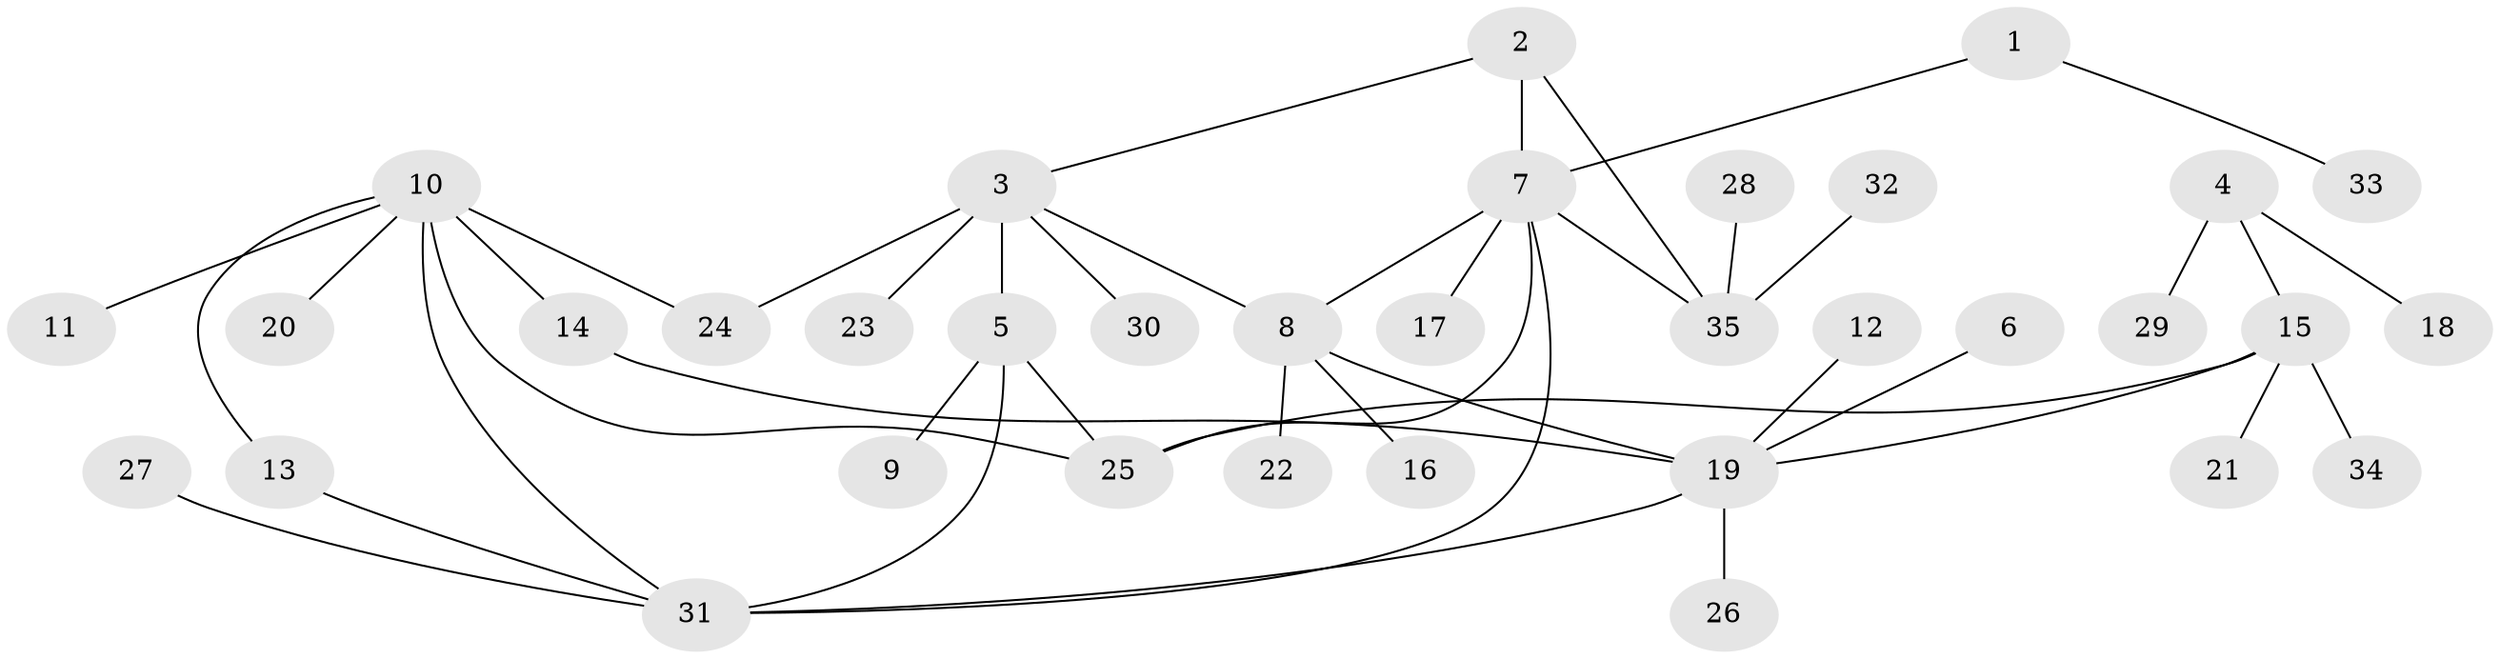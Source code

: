 // original degree distribution, {9: 0.04285714285714286, 6: 0.05714285714285714, 2: 0.24285714285714285, 10: 0.014285714285714285, 5: 0.014285714285714285, 4: 0.05714285714285714, 7: 0.014285714285714285, 1: 0.5285714285714286, 3: 0.02857142857142857}
// Generated by graph-tools (version 1.1) at 2025/02/03/09/25 03:02:41]
// undirected, 35 vertices, 44 edges
graph export_dot {
graph [start="1"]
  node [color=gray90,style=filled];
  1;
  2;
  3;
  4;
  5;
  6;
  7;
  8;
  9;
  10;
  11;
  12;
  13;
  14;
  15;
  16;
  17;
  18;
  19;
  20;
  21;
  22;
  23;
  24;
  25;
  26;
  27;
  28;
  29;
  30;
  31;
  32;
  33;
  34;
  35;
  1 -- 7 [weight=1.0];
  1 -- 33 [weight=1.0];
  2 -- 3 [weight=1.0];
  2 -- 7 [weight=1.0];
  2 -- 35 [weight=1.0];
  3 -- 5 [weight=2.0];
  3 -- 8 [weight=1.0];
  3 -- 23 [weight=1.0];
  3 -- 24 [weight=1.0];
  3 -- 30 [weight=1.0];
  4 -- 15 [weight=1.0];
  4 -- 18 [weight=1.0];
  4 -- 29 [weight=1.0];
  5 -- 9 [weight=1.0];
  5 -- 25 [weight=1.0];
  5 -- 31 [weight=1.0];
  6 -- 19 [weight=1.0];
  7 -- 8 [weight=1.0];
  7 -- 17 [weight=1.0];
  7 -- 25 [weight=1.0];
  7 -- 31 [weight=1.0];
  7 -- 35 [weight=1.0];
  8 -- 16 [weight=1.0];
  8 -- 19 [weight=2.0];
  8 -- 22 [weight=1.0];
  10 -- 11 [weight=1.0];
  10 -- 13 [weight=1.0];
  10 -- 14 [weight=1.0];
  10 -- 20 [weight=1.0];
  10 -- 24 [weight=1.0];
  10 -- 25 [weight=2.0];
  10 -- 31 [weight=1.0];
  12 -- 19 [weight=1.0];
  13 -- 31 [weight=1.0];
  14 -- 19 [weight=1.0];
  15 -- 19 [weight=1.0];
  15 -- 21 [weight=1.0];
  15 -- 25 [weight=2.0];
  15 -- 34 [weight=1.0];
  19 -- 26 [weight=1.0];
  19 -- 31 [weight=1.0];
  27 -- 31 [weight=1.0];
  28 -- 35 [weight=1.0];
  32 -- 35 [weight=1.0];
}
